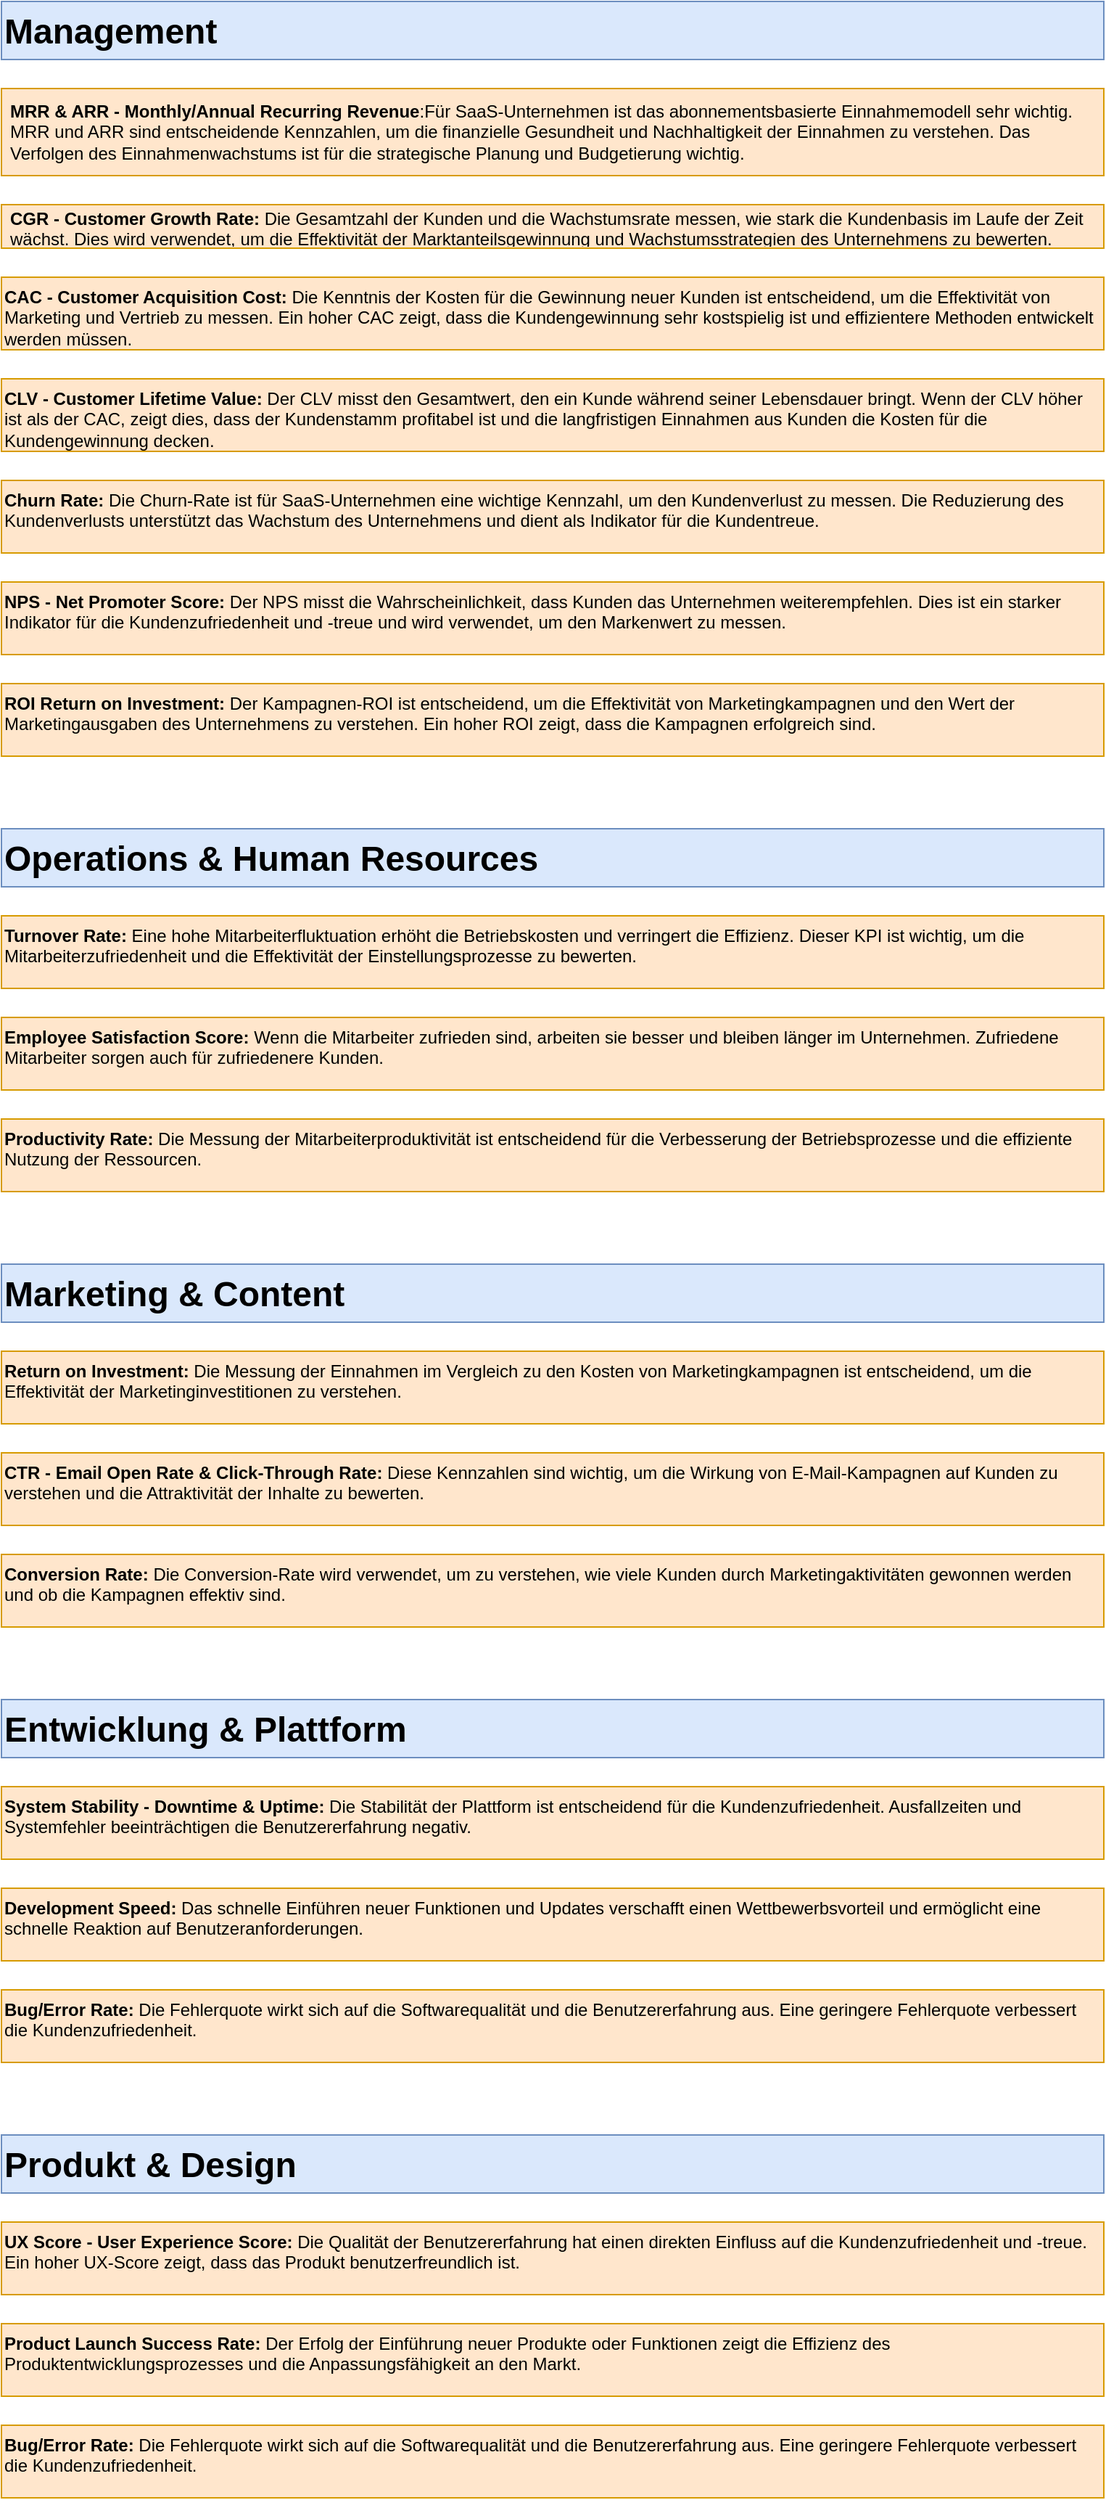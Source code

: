 <mxfile version="24.8.3">
  <diagram name="Sayfa -1" id="Sdfj-GC8wiDZE4e8GERv">
    <mxGraphModel dx="1114" dy="658" grid="1" gridSize="10" guides="1" tooltips="1" connect="1" arrows="1" fold="1" page="1" pageScale="1" pageWidth="827" pageHeight="1169" math="0" shadow="0">
      <root>
        <mxCell id="0" />
        <mxCell id="1" parent="0" />
        <mxCell id="7crULtzWD0FGvb5_Vqq5-27" value="&lt;div style=&quot;&quot;&gt;&lt;span style=&quot;background-color: initial;&quot;&gt;&lt;font style=&quot;font-size: 24px;&quot;&gt;&lt;b style=&quot;&quot;&gt;Management&lt;/b&gt;&lt;/font&gt;&lt;/span&gt;&lt;/div&gt;" style="text;whiteSpace=wrap;html=1;fillColor=#dae8fc;strokeColor=#6c8ebf;align=left;" parent="1" vertex="1">
          <mxGeometry x="40" y="70" width="760" height="40" as="geometry" />
        </mxCell>
        <mxCell id="7crULtzWD0FGvb5_Vqq5-4" value="&lt;b&gt;MRR &amp;amp; ARR - Monthly/Annual Recurring Revenue&lt;/b&gt;:Für SaaS-Unternehmen ist das abonnementsbasierte Einnahmemodell sehr wichtig. MRR und ARR sind entscheidende Kennzahlen, um die finanzielle Gesundheit und Nachhaltigkeit der Einnahmen zu verstehen. Das Verfolgen des Einnahmenwachstums ist für die strategische Planung und Budgetierung wichtig." style="text;strokeColor=#d79b00;fillColor=#ffe6cc;align=left;verticalAlign=middle;spacingLeft=4;spacingRight=4;overflow=hidden;points=[[0,0.5],[1,0.5]];portConstraint=eastwest;rotatable=0;whiteSpace=wrap;html=1;" parent="1" vertex="1">
          <mxGeometry x="40" y="130" width="760" height="60" as="geometry" />
        </mxCell>
        <mxCell id="7crULtzWD0FGvb5_Vqq5-10" value="&lt;b&gt;CGR - Customer Growth Rate:&lt;/b&gt;&amp;nbsp;Die Gesamtzahl der Kunden und die Wachstumsrate messen, wie stark die Kundenbasis im Laufe der Zeit wächst. Dies wird verwendet, um die Effektivität der Marktanteilsgewinnung und Wachstumsstrategien des Unternehmens zu bewerten." style="text;strokeColor=#d79b00;fillColor=#ffe6cc;align=left;verticalAlign=middle;spacingLeft=4;spacingRight=4;overflow=hidden;points=[[0,0.5],[1,0.5]];portConstraint=eastwest;rotatable=0;whiteSpace=wrap;html=1;" parent="1" vertex="1">
          <mxGeometry x="40" y="210" width="760" height="30" as="geometry" />
        </mxCell>
        <mxCell id="7crULtzWD0FGvb5_Vqq5-30" value="&lt;b&gt;CAC - Customer Acquisition Cost:&lt;/b&gt;&amp;nbsp;Die Kenntnis der Kosten für die Gewinnung neuer Kunden ist entscheidend, um die Effektivität von Marketing und Vertrieb zu messen. Ein hoher CAC zeigt, dass die Kundengewinnung sehr kostspielig ist und effizientere Methoden entwickelt werden müssen." style="text;whiteSpace=wrap;html=1;fillColor=#ffe6cc;strokeColor=#d79b00;" parent="1" vertex="1">
          <mxGeometry x="40" y="260" width="760" height="50" as="geometry" />
        </mxCell>
        <mxCell id="7crULtzWD0FGvb5_Vqq5-31" value="&lt;b&gt;CLV - Customer Lifetime Value:&lt;/b&gt;&amp;nbsp;Der CLV misst den Gesamtwert, den ein Kunde während seiner Lebensdauer bringt. Wenn der CLV höher ist als der CAC, zeigt dies, dass der Kundenstamm profitabel ist und die langfristigen Einnahmen aus Kunden die Kosten für die Kundengewinnung decken." style="text;whiteSpace=wrap;html=1;fillColor=#ffe6cc;strokeColor=#d79b00;" parent="1" vertex="1">
          <mxGeometry x="40" y="330" width="760" height="50" as="geometry" />
        </mxCell>
        <mxCell id="7crULtzWD0FGvb5_Vqq5-32" value="&lt;b&gt;Churn Rate:&lt;/b&gt;&amp;nbsp;Die Churn-Rate ist für SaaS-Unternehmen eine wichtige Kennzahl, um den Kundenverlust zu messen. Die Reduzierung des Kundenverlusts unterstützt das Wachstum des Unternehmens und dient als Indikator für die Kundentreue." style="text;whiteSpace=wrap;html=1;fillColor=#ffe6cc;strokeColor=#d79b00;" parent="1" vertex="1">
          <mxGeometry x="40" y="400" width="760" height="50" as="geometry" />
        </mxCell>
        <mxCell id="HHlcEhXnxuv5z8YPJ7dc-1" value="&lt;b&gt;NPS - Net Promoter Score:&lt;/b&gt;&amp;nbsp;Der NPS misst die Wahrscheinlichkeit, dass Kunden das Unternehmen weiterempfehlen. Dies ist ein starker Indikator für die Kundenzufriedenheit und -treue und wird verwendet, um den Markenwert zu messen." style="text;whiteSpace=wrap;html=1;fillColor=#ffe6cc;strokeColor=#d79b00;" vertex="1" parent="1">
          <mxGeometry x="40" y="470" width="760" height="50" as="geometry" />
        </mxCell>
        <mxCell id="HHlcEhXnxuv5z8YPJ7dc-2" value="&lt;b&gt;ROI Return on Investment:&lt;/b&gt;&amp;nbsp;Der Kampagnen-ROI ist entscheidend, um die Effektivität von Marketingkampagnen und den Wert der Marketingausgaben des Unternehmens zu verstehen. Ein hoher ROI zeigt, dass die Kampagnen erfolgreich sind." style="text;whiteSpace=wrap;html=1;fillColor=#ffe6cc;strokeColor=#d79b00;" vertex="1" parent="1">
          <mxGeometry x="40" y="540" width="760" height="50" as="geometry" />
        </mxCell>
        <mxCell id="HHlcEhXnxuv5z8YPJ7dc-4" value="&lt;div style=&quot;&quot;&gt;&lt;div&gt;&lt;b&gt;&lt;font style=&quot;font-size: 24px;&quot;&gt;Operations &amp;amp;&amp;nbsp;Human Resources&lt;/font&gt;&lt;/b&gt;&lt;/div&gt;&lt;div&gt;&lt;b&gt;&lt;br&gt;&lt;/b&gt;&lt;/div&gt;&lt;div&gt;&lt;ul&gt;&lt;/ul&gt;&lt;/div&gt;&lt;/div&gt;" style="text;whiteSpace=wrap;html=1;fillColor=#dae8fc;strokeColor=#6c8ebf;align=left;" vertex="1" parent="1">
          <mxGeometry x="40" y="640" width="760" height="40" as="geometry" />
        </mxCell>
        <mxCell id="HHlcEhXnxuv5z8YPJ7dc-5" value="&lt;b&gt;Turnover Rate:&lt;/b&gt;&amp;nbsp;Eine hohe Mitarbeiterfluktuation erhöht die Betriebskosten und verringert die Effizienz. Dieser KPI ist wichtig, um die Mitarbeiterzufriedenheit und die Effektivität der Einstellungsprozesse zu bewerten." style="text;whiteSpace=wrap;html=1;fillColor=#ffe6cc;strokeColor=#d79b00;" vertex="1" parent="1">
          <mxGeometry x="40" y="700" width="760" height="50" as="geometry" />
        </mxCell>
        <mxCell id="HHlcEhXnxuv5z8YPJ7dc-6" value="&lt;b&gt;Employee Satisfaction Score:&lt;/b&gt;&amp;nbsp;Wenn die Mitarbeiter zufrieden sind, arbeiten sie besser und bleiben länger im Unternehmen. Zufriedene Mitarbeiter sorgen auch für zufriedenere Kunden." style="text;whiteSpace=wrap;html=1;fillColor=#ffe6cc;strokeColor=#d79b00;" vertex="1" parent="1">
          <mxGeometry x="40" y="770" width="760" height="50" as="geometry" />
        </mxCell>
        <mxCell id="HHlcEhXnxuv5z8YPJ7dc-7" value="&lt;b&gt;Productivity Rate:&lt;/b&gt;&amp;nbsp;Die Messung der Mitarbeiterproduktivität ist entscheidend für die Verbesserung der Betriebsprozesse und die effiziente Nutzung der Ressourcen." style="text;whiteSpace=wrap;html=1;fillColor=#ffe6cc;strokeColor=#d79b00;" vertex="1" parent="1">
          <mxGeometry x="40" y="840" width="760" height="50" as="geometry" />
        </mxCell>
        <mxCell id="HHlcEhXnxuv5z8YPJ7dc-8" value="&lt;div style=&quot;&quot;&gt;&lt;div&gt;&lt;span style=&quot;background-color: initial;&quot;&gt;&lt;font style=&quot;font-size: 24px;&quot;&gt;&lt;b&gt;Marketing &amp;amp; Content&lt;/b&gt;&lt;/font&gt;&lt;/span&gt;&lt;/div&gt;&lt;div&gt;&lt;b&gt;&lt;br&gt;&lt;/b&gt;&lt;/div&gt;&lt;div&gt;&lt;ul&gt;&lt;/ul&gt;&lt;/div&gt;&lt;/div&gt;" style="text;whiteSpace=wrap;html=1;fillColor=#dae8fc;strokeColor=#6c8ebf;align=left;" vertex="1" parent="1">
          <mxGeometry x="40" y="940" width="760" height="40" as="geometry" />
        </mxCell>
        <mxCell id="HHlcEhXnxuv5z8YPJ7dc-9" value="&lt;b&gt;Return on Investment:&lt;/b&gt;&amp;nbsp;Die Messung der Einnahmen im Vergleich zu den Kosten von Marketingkampagnen ist entscheidend, um die Effektivität der Marketinginvestitionen zu verstehen." style="text;whiteSpace=wrap;html=1;fillColor=#ffe6cc;strokeColor=#d79b00;" vertex="1" parent="1">
          <mxGeometry x="40" y="1000" width="760" height="50" as="geometry" />
        </mxCell>
        <mxCell id="HHlcEhXnxuv5z8YPJ7dc-10" value="&lt;b&gt;CTR - Email Open Rate &amp;amp; Click-Through Rate:&lt;/b&gt;&amp;nbsp;Diese Kennzahlen sind wichtig, um die Wirkung von E-Mail-Kampagnen auf Kunden zu verstehen und die Attraktivität der Inhalte zu bewerten." style="text;whiteSpace=wrap;html=1;fillColor=#ffe6cc;strokeColor=#d79b00;" vertex="1" parent="1">
          <mxGeometry x="40" y="1070" width="760" height="50" as="geometry" />
        </mxCell>
        <mxCell id="HHlcEhXnxuv5z8YPJ7dc-11" value="&lt;b&gt;Conversion Rate:&lt;/b&gt;&amp;nbsp;Die Conversion-Rate wird verwendet, um zu verstehen, wie viele Kunden durch Marketingaktivitäten gewonnen werden und ob die Kampagnen effektiv sind." style="text;whiteSpace=wrap;html=1;fillColor=#ffe6cc;strokeColor=#d79b00;" vertex="1" parent="1">
          <mxGeometry x="40" y="1140" width="760" height="50" as="geometry" />
        </mxCell>
        <mxCell id="HHlcEhXnxuv5z8YPJ7dc-12" value="&lt;div style=&quot;&quot;&gt;&lt;div&gt;&lt;b&gt;&lt;font style=&quot;font-size: 24px;&quot;&gt;Entwicklung &amp;amp; Plattform&lt;/font&gt;&lt;/b&gt;&lt;/div&gt;&lt;div&gt;&lt;ul&gt;&lt;/ul&gt;&lt;/div&gt;&lt;/div&gt;" style="text;whiteSpace=wrap;html=1;fillColor=#dae8fc;strokeColor=#6c8ebf;align=left;" vertex="1" parent="1">
          <mxGeometry x="40" y="1240" width="760" height="40" as="geometry" />
        </mxCell>
        <mxCell id="HHlcEhXnxuv5z8YPJ7dc-13" value="&lt;b&gt;System Stability - Downtime &amp;amp; Uptime:&lt;/b&gt;&amp;nbsp;Die Stabilität der Plattform ist entscheidend für die Kundenzufriedenheit. Ausfallzeiten und Systemfehler beeinträchtigen die Benutzererfahrung negativ." style="text;whiteSpace=wrap;html=1;fillColor=#ffe6cc;strokeColor=#d79b00;" vertex="1" parent="1">
          <mxGeometry x="40" y="1300" width="760" height="50" as="geometry" />
        </mxCell>
        <mxCell id="HHlcEhXnxuv5z8YPJ7dc-14" value="&lt;b&gt;Development Speed:&lt;/b&gt;&amp;nbsp;Das schnelle Einführen neuer Funktionen und Updates verschafft einen Wettbewerbsvorteil und ermöglicht eine schnelle Reaktion auf Benutzeranforderungen." style="text;whiteSpace=wrap;html=1;fillColor=#ffe6cc;strokeColor=#d79b00;" vertex="1" parent="1">
          <mxGeometry x="40" y="1370" width="760" height="50" as="geometry" />
        </mxCell>
        <mxCell id="HHlcEhXnxuv5z8YPJ7dc-15" value="&lt;b&gt;Bug/Error Rate:&lt;/b&gt;&amp;nbsp;Die Fehlerquote wirkt sich auf die Softwarequalität und die Benutzererfahrung aus. Eine geringere Fehlerquote verbessert die Kundenzufriedenheit." style="text;whiteSpace=wrap;html=1;fillColor=#ffe6cc;strokeColor=#d79b00;" vertex="1" parent="1">
          <mxGeometry x="40" y="1440" width="760" height="50" as="geometry" />
        </mxCell>
        <mxCell id="HHlcEhXnxuv5z8YPJ7dc-16" value="&lt;div style=&quot;&quot;&gt;&lt;div&gt;&lt;b&gt;&lt;font style=&quot;font-size: 24px;&quot;&gt;Produkt &amp;amp; Design&lt;/font&gt;&lt;/b&gt;&lt;/div&gt;&lt;div&gt;&lt;ul&gt;&lt;/ul&gt;&lt;/div&gt;&lt;/div&gt;" style="text;whiteSpace=wrap;html=1;fillColor=#dae8fc;strokeColor=#6c8ebf;align=left;" vertex="1" parent="1">
          <mxGeometry x="40" y="1540" width="760" height="40" as="geometry" />
        </mxCell>
        <mxCell id="HHlcEhXnxuv5z8YPJ7dc-17" value="&lt;b&gt;UX Score - User Experience Score:&lt;/b&gt;&amp;nbsp;Die Qualität der Benutzererfahrung hat einen direkten Einfluss auf die Kundenzufriedenheit und -treue. Ein hoher UX-Score zeigt, dass das Produkt benutzerfreundlich ist." style="text;whiteSpace=wrap;html=1;fillColor=#ffe6cc;strokeColor=#d79b00;" vertex="1" parent="1">
          <mxGeometry x="40" y="1600" width="760" height="50" as="geometry" />
        </mxCell>
        <mxCell id="HHlcEhXnxuv5z8YPJ7dc-18" value="&lt;b&gt;Product Launch Success Rate:&lt;/b&gt;&amp;nbsp;&lt;span style=&quot;background-color: initial;&quot;&gt;Der Erfolg der Einführung neuer Produkte oder Funktionen zeigt die Effizienz des Produktentwicklungsprozesses und die Anpassungsfähigkeit an den Markt.&lt;/span&gt;" style="text;whiteSpace=wrap;html=1;fillColor=#ffe6cc;strokeColor=#d79b00;" vertex="1" parent="1">
          <mxGeometry x="40" y="1670" width="760" height="50" as="geometry" />
        </mxCell>
        <mxCell id="HHlcEhXnxuv5z8YPJ7dc-19" value="&lt;b&gt;Bug/Error Rate:&lt;/b&gt;&amp;nbsp;Die Fehlerquote wirkt sich auf die Softwarequalität und die Benutzererfahrung aus. Eine geringere Fehlerquote verbessert die Kundenzufriedenheit." style="text;whiteSpace=wrap;html=1;fillColor=#ffe6cc;strokeColor=#d79b00;" vertex="1" parent="1">
          <mxGeometry x="40" y="1740" width="760" height="50" as="geometry" />
        </mxCell>
      </root>
    </mxGraphModel>
  </diagram>
</mxfile>
